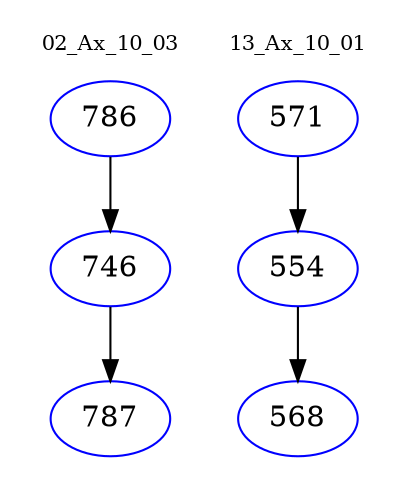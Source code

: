 digraph{
subgraph cluster_0 {
color = white
label = "02_Ax_10_03";
fontsize=10;
T0_786 [label="786", color="blue"]
T0_786 -> T0_746 [color="black"]
T0_746 [label="746", color="blue"]
T0_746 -> T0_787 [color="black"]
T0_787 [label="787", color="blue"]
}
subgraph cluster_1 {
color = white
label = "13_Ax_10_01";
fontsize=10;
T1_571 [label="571", color="blue"]
T1_571 -> T1_554 [color="black"]
T1_554 [label="554", color="blue"]
T1_554 -> T1_568 [color="black"]
T1_568 [label="568", color="blue"]
}
}
